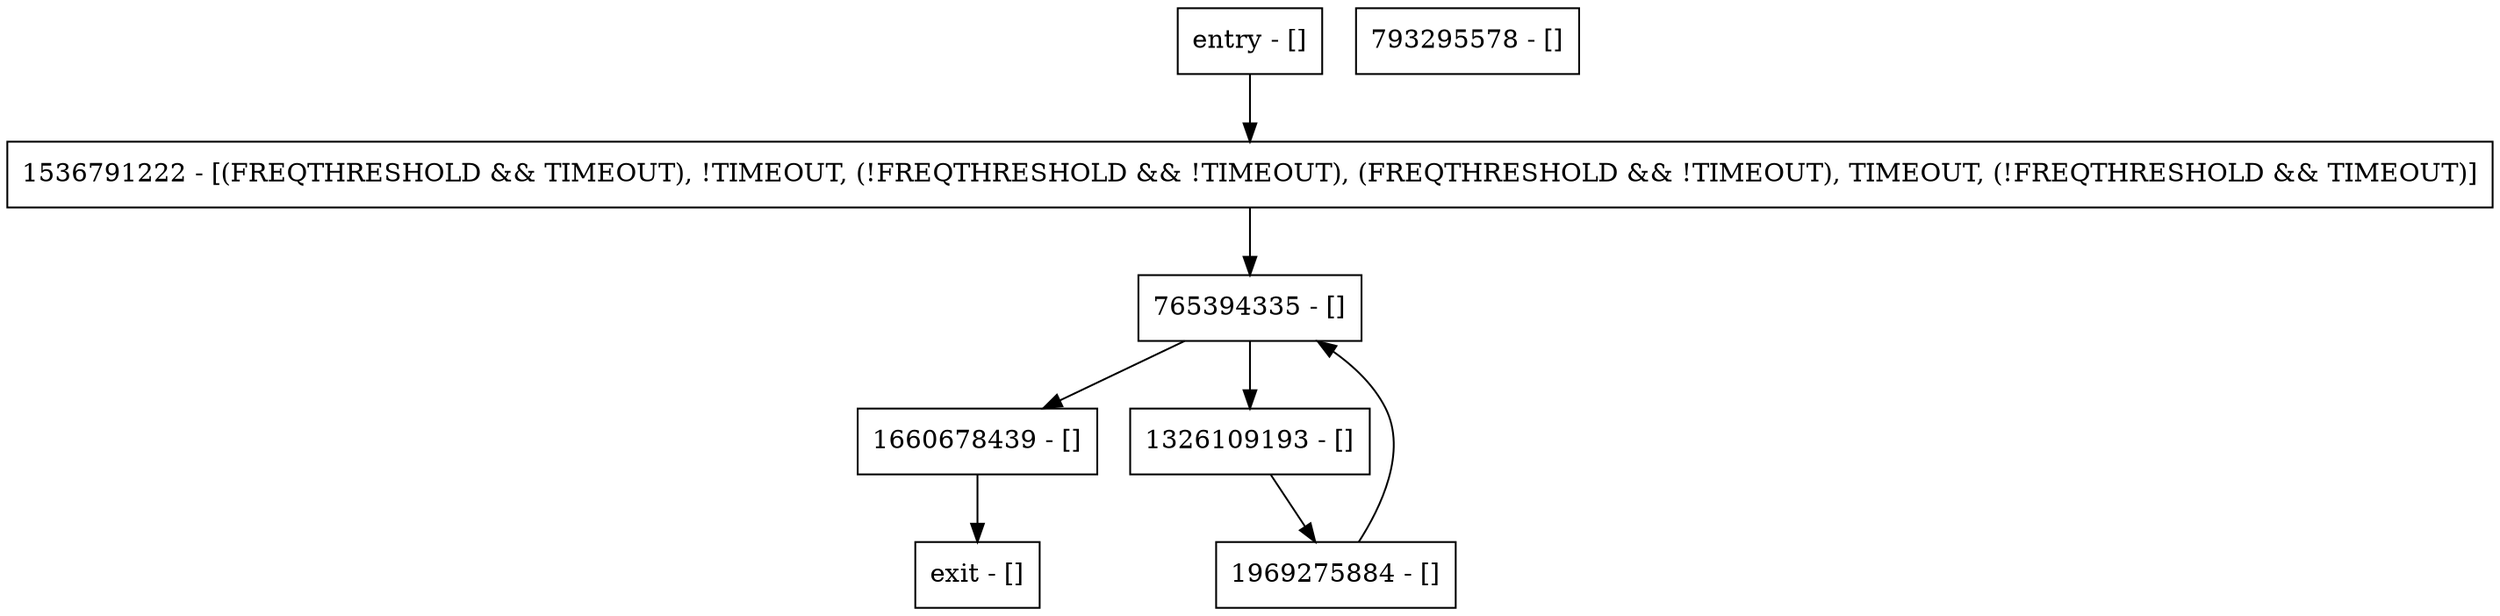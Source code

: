 digraph <init> {
node [shape=record];
1536791222 [label="1536791222 - [(FREQTHRESHOLD && TIMEOUT), !TIMEOUT, (!FREQTHRESHOLD && !TIMEOUT), (FREQTHRESHOLD && !TIMEOUT), TIMEOUT, (!FREQTHRESHOLD && TIMEOUT)]"];
entry [label="entry - []"];
exit [label="exit - []"];
793295578 [label="793295578 - []"];
765394335 [label="765394335 - []"];
1660678439 [label="1660678439 - []"];
1326109193 [label="1326109193 - []"];
1969275884 [label="1969275884 - []"];
entry;
exit;
1536791222 -> 765394335;
entry -> 1536791222;
765394335 -> 1660678439;
765394335 -> 1326109193;
1660678439 -> exit;
1326109193 -> 1969275884;
1969275884 -> 765394335;
}
